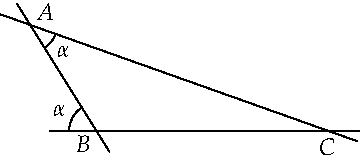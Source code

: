 settings.tex="pdflatex";

texpreamble("\usepackage{amsmath}
\usepackage{amsthm,amssymb}
\usepackage{mathpazo}
\usepackage[svgnames]{xcolor}
");
import graph;

size(180);


pair A=(-0.5,0.8);
pair B=-A;
pair C=(4,-0.8);

real h=0.2;

draw(A+h*(A-B)--B+h*(B-A));
draw(A+0.5h*(A-C)--C+0.5h*(C-A));
draw(C+0.7h*(C-B)--B+h*(B-C));

draw("$\alpha$",arc(A,0.41,180*angle(B-A)/pi,180*angle(C-A)/pi));
draw("$\alpha$",arc(B,0.41,180*angle(A-B)/pi,180));

label("$A$",A,NE);
label("$B$",B,SW);
label("$C$",C,S);




